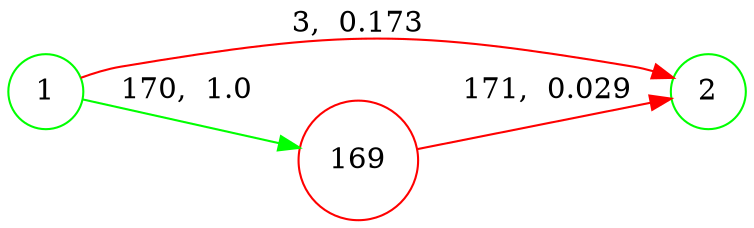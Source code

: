 digraph {
	rankdir=LR;
	node [shape=circle];
	1->2[color=red,label="3,  0.173",penwidth=1.0];
	1->169[color=green,label="170,  1.0",penwidth=1.0];
	1 [color=green]
	{rank=same; 1}
	169->2[color=red,label="171,  0.029",penwidth=1.0];
	169 [color=red]
	{rank=same; 169}
	2 [color=green]
	{rank=same; 2}
}